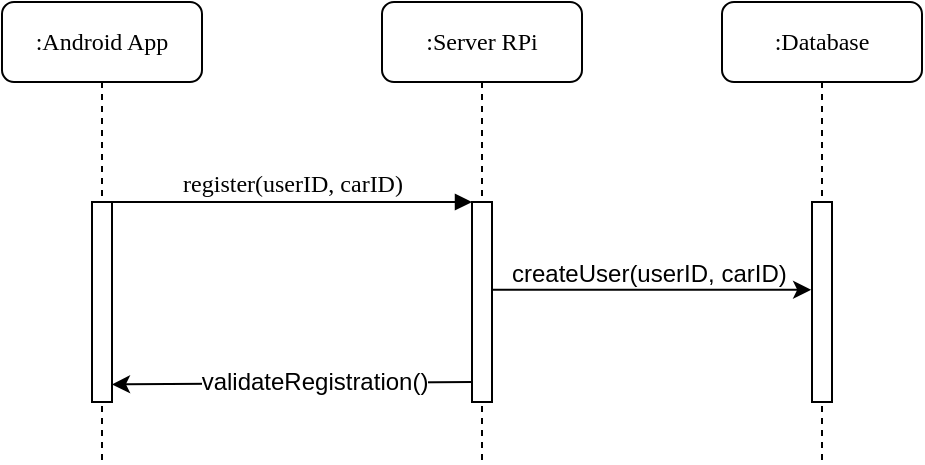 <mxfile version="12.0.2" type="device" pages="1"><diagram name="Page-1" id="13e1069c-82ec-6db2-03f1-153e76fe0fe0"><mxGraphModel dx="645" dy="383" grid="1" gridSize="10" guides="1" tooltips="1" connect="1" arrows="1" fold="1" page="1" pageScale="1" pageWidth="1100" pageHeight="850" background="#ffffff" math="0" shadow="0"><root><mxCell id="0"/><mxCell id="1" parent="0"/><mxCell id="7baba1c4bc27f4b0-2" value=":Server RPi" style="shape=umlLifeline;perimeter=lifelinePerimeter;whiteSpace=wrap;html=1;container=1;collapsible=0;recursiveResize=0;outlineConnect=0;rounded=1;shadow=0;comic=0;labelBackgroundColor=none;strokeColor=#000000;strokeWidth=1;fillColor=#FFFFFF;fontFamily=Verdana;fontSize=12;fontColor=#000000;align=center;" parent="1" vertex="1"><mxGeometry x="240" y="80" width="100" height="230" as="geometry"/></mxCell><mxCell id="7baba1c4bc27f4b0-10" value="" style="html=1;points=[];perimeter=orthogonalPerimeter;rounded=0;shadow=0;comic=0;labelBackgroundColor=none;strokeColor=#000000;strokeWidth=1;fillColor=#FFFFFF;fontFamily=Verdana;fontSize=12;fontColor=#000000;align=center;" parent="7baba1c4bc27f4b0-2" vertex="1"><mxGeometry x="45" y="100" width="10" height="100" as="geometry"/></mxCell><mxCell id="7baba1c4bc27f4b0-8" value=":Android App" style="shape=umlLifeline;perimeter=lifelinePerimeter;whiteSpace=wrap;html=1;container=1;collapsible=0;recursiveResize=0;outlineConnect=0;rounded=1;shadow=0;comic=0;labelBackgroundColor=none;strokeColor=#000000;strokeWidth=1;fillColor=#FFFFFF;fontFamily=Verdana;fontSize=12;fontColor=#000000;align=center;" parent="1" vertex="1"><mxGeometry x="50" y="80" width="100" height="230" as="geometry"/></mxCell><mxCell id="7baba1c4bc27f4b0-9" value="" style="html=1;points=[];perimeter=orthogonalPerimeter;rounded=0;shadow=0;comic=0;labelBackgroundColor=none;strokeColor=#000000;strokeWidth=1;fillColor=#FFFFFF;fontFamily=Verdana;fontSize=12;fontColor=#000000;align=center;" parent="7baba1c4bc27f4b0-8" vertex="1"><mxGeometry x="45" y="100" width="10" height="100" as="geometry"/></mxCell><mxCell id="7baba1c4bc27f4b0-11" value="register(userID, carID)" style="html=1;verticalAlign=bottom;endArrow=block;entryX=0;entryY=0;labelBackgroundColor=none;fontFamily=Verdana;fontSize=12;edgeStyle=elbowEdgeStyle;elbow=vertical;" parent="1" source="7baba1c4bc27f4b0-9" target="7baba1c4bc27f4b0-10" edge="1"><mxGeometry relative="1" as="geometry"><mxPoint x="220" y="190" as="sourcePoint"/></mxGeometry></mxCell><mxCell id="GdCzkCC0utKg0TRpaPAW-4" style="rounded=0;orthogonalLoop=1;jettySize=auto;html=1;entryX=1;entryY=0.912;entryDx=0;entryDy=0;entryPerimeter=0;" edge="1" parent="1" target="7baba1c4bc27f4b0-9"><mxGeometry relative="1" as="geometry"><mxPoint x="285" y="270" as="sourcePoint"/><mxPoint x="135" y="270" as="targetPoint"/></mxGeometry></mxCell><mxCell id="GdCzkCC0utKg0TRpaPAW-5" value="validateRegistration()" style="text;html=1;resizable=0;points=[];align=center;verticalAlign=middle;labelBackgroundColor=#ffffff;" vertex="1" connectable="0" parent="GdCzkCC0utKg0TRpaPAW-4"><mxGeometry x="-0.116" y="-2" relative="1" as="geometry"><mxPoint y="1" as="offset"/></mxGeometry></mxCell><mxCell id="GdCzkCC0utKg0TRpaPAW-6" value=":Database" style="shape=umlLifeline;perimeter=lifelinePerimeter;whiteSpace=wrap;html=1;container=1;collapsible=0;recursiveResize=0;outlineConnect=0;rounded=1;shadow=0;comic=0;labelBackgroundColor=none;strokeColor=#000000;strokeWidth=1;fillColor=#FFFFFF;fontFamily=Verdana;fontSize=12;fontColor=#000000;align=center;" vertex="1" parent="1"><mxGeometry x="410" y="80" width="100" height="230" as="geometry"/></mxCell><mxCell id="GdCzkCC0utKg0TRpaPAW-7" value="" style="html=1;points=[];perimeter=orthogonalPerimeter;rounded=0;shadow=0;comic=0;labelBackgroundColor=none;strokeColor=#000000;strokeWidth=1;fillColor=#FFFFFF;fontFamily=Verdana;fontSize=12;fontColor=#000000;align=center;" vertex="1" parent="GdCzkCC0utKg0TRpaPAW-6"><mxGeometry x="45" y="100" width="10" height="100" as="geometry"/></mxCell><mxCell id="GdCzkCC0utKg0TRpaPAW-11" value="" style="edgeStyle=none;rounded=0;orthogonalLoop=1;jettySize=auto;html=1;entryX=-0.043;entryY=0.479;entryDx=0;entryDy=0;entryPerimeter=0;" edge="1" parent="1"><mxGeometry relative="1" as="geometry"><mxPoint x="295" y="223.9" as="sourcePoint"/><mxPoint x="454.57" y="223.9" as="targetPoint"/></mxGeometry></mxCell><mxCell id="GdCzkCC0utKg0TRpaPAW-12" value="createUser(userID, carID)" style="text;html=1;resizable=0;points=[];autosize=1;align=left;verticalAlign=top;spacingTop=-4;" vertex="1" parent="1"><mxGeometry x="303" y="206" width="150" height="20" as="geometry"/></mxCell></root></mxGraphModel></diagram></mxfile>